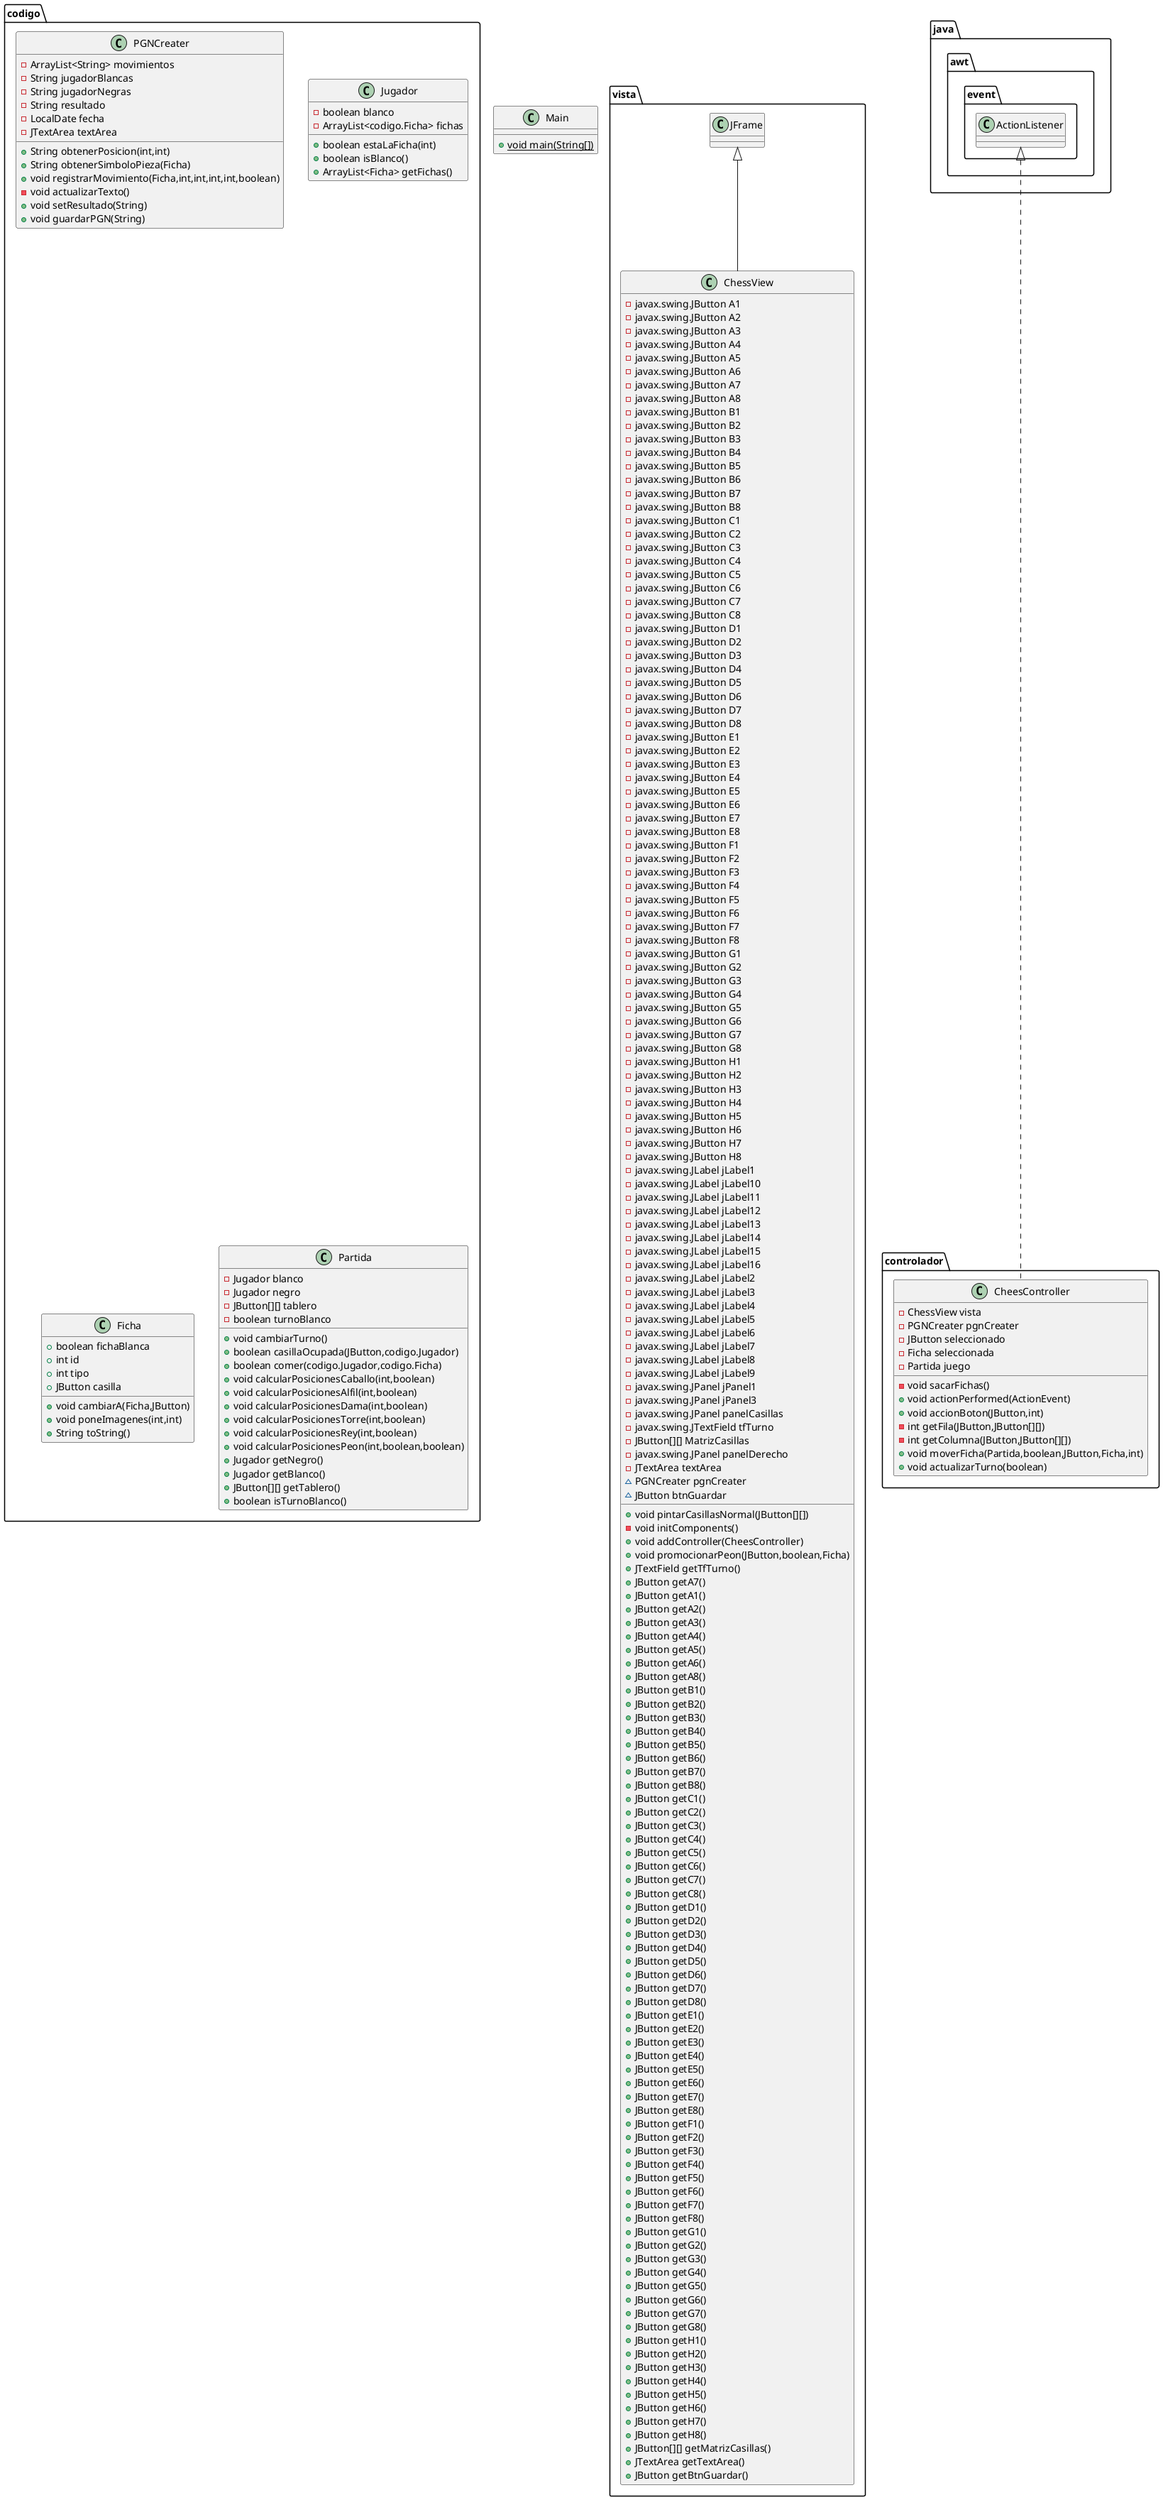 @startuml
class codigo.PGNCreater {
- ArrayList<String> movimientos
- String jugadorBlancas
- String jugadorNegras
- String resultado
- LocalDate fecha
- JTextArea textArea
+ String obtenerPosicion(int,int)
+ String obtenerSimboloPieza(Ficha)
+ void registrarMovimiento(Ficha,int,int,int,int,boolean)
- void actualizarTexto()
+ void setResultado(String)
+ void guardarPGN(String)
}


class codigo.Jugador {
- boolean blanco
- ArrayList<codigo.Ficha> fichas
+ boolean estaLaFicha(int)
+ boolean isBlanco()
+ ArrayList<Ficha> getFichas()
}


class Main {
+ {static} void main(String[])
}

class vista.ChessView {
- javax.swing.JButton A1
- javax.swing.JButton A2
- javax.swing.JButton A3
- javax.swing.JButton A4
- javax.swing.JButton A5
- javax.swing.JButton A6
- javax.swing.JButton A7
- javax.swing.JButton A8
- javax.swing.JButton B1
- javax.swing.JButton B2
- javax.swing.JButton B3
- javax.swing.JButton B4
- javax.swing.JButton B5
- javax.swing.JButton B6
- javax.swing.JButton B7
- javax.swing.JButton B8
- javax.swing.JButton C1
- javax.swing.JButton C2
- javax.swing.JButton C3
- javax.swing.JButton C4
- javax.swing.JButton C5
- javax.swing.JButton C6
- javax.swing.JButton C7
- javax.swing.JButton C8
- javax.swing.JButton D1
- javax.swing.JButton D2
- javax.swing.JButton D3
- javax.swing.JButton D4
- javax.swing.JButton D5
- javax.swing.JButton D6
- javax.swing.JButton D7
- javax.swing.JButton D8
- javax.swing.JButton E1
- javax.swing.JButton E2
- javax.swing.JButton E3
- javax.swing.JButton E4
- javax.swing.JButton E5
- javax.swing.JButton E6
- javax.swing.JButton E7
- javax.swing.JButton E8
- javax.swing.JButton F1
- javax.swing.JButton F2
- javax.swing.JButton F3
- javax.swing.JButton F4
- javax.swing.JButton F5
- javax.swing.JButton F6
- javax.swing.JButton F7
- javax.swing.JButton F8
- javax.swing.JButton G1
- javax.swing.JButton G2
- javax.swing.JButton G3
- javax.swing.JButton G4
- javax.swing.JButton G5
- javax.swing.JButton G6
- javax.swing.JButton G7
- javax.swing.JButton G8
- javax.swing.JButton H1
- javax.swing.JButton H2
- javax.swing.JButton H3
- javax.swing.JButton H4
- javax.swing.JButton H5
- javax.swing.JButton H6
- javax.swing.JButton H7
- javax.swing.JButton H8
- javax.swing.JLabel jLabel1
- javax.swing.JLabel jLabel10
- javax.swing.JLabel jLabel11
- javax.swing.JLabel jLabel12
- javax.swing.JLabel jLabel13
- javax.swing.JLabel jLabel14
- javax.swing.JLabel jLabel15
- javax.swing.JLabel jLabel16
- javax.swing.JLabel jLabel2
- javax.swing.JLabel jLabel3
- javax.swing.JLabel jLabel4
- javax.swing.JLabel jLabel5
- javax.swing.JLabel jLabel6
- javax.swing.JLabel jLabel7
- javax.swing.JLabel jLabel8
- javax.swing.JLabel jLabel9
- javax.swing.JPanel jPanel1
- javax.swing.JPanel jPanel3
- javax.swing.JPanel panelCasillas
- javax.swing.JTextField tfTurno
- JButton[][] MatrizCasillas
- javax.swing.JPanel panelDerecho
- JTextArea textArea
~ PGNCreater pgnCreater
~ JButton btnGuardar
+ void pintarCasillasNormal(JButton[][])
- void initComponents()
+ void addController(CheesController)
+ void promocionarPeon(JButton,boolean,Ficha)
+ JTextField getTfTurno()
+ JButton getA7()
+ JButton getA1()
+ JButton getA2()
+ JButton getA3()
+ JButton getA4()
+ JButton getA5()
+ JButton getA6()
+ JButton getA8()
+ JButton getB1()
+ JButton getB2()
+ JButton getB3()
+ JButton getB4()
+ JButton getB5()
+ JButton getB6()
+ JButton getB7()
+ JButton getB8()
+ JButton getC1()
+ JButton getC2()
+ JButton getC3()
+ JButton getC4()
+ JButton getC5()
+ JButton getC6()
+ JButton getC7()
+ JButton getC8()
+ JButton getD1()
+ JButton getD2()
+ JButton getD3()
+ JButton getD4()
+ JButton getD5()
+ JButton getD6()
+ JButton getD7()
+ JButton getD8()
+ JButton getE1()
+ JButton getE2()
+ JButton getE3()
+ JButton getE4()
+ JButton getE5()
+ JButton getE6()
+ JButton getE7()
+ JButton getE8()
+ JButton getF1()
+ JButton getF2()
+ JButton getF3()
+ JButton getF4()
+ JButton getF5()
+ JButton getF6()
+ JButton getF7()
+ JButton getF8()
+ JButton getG1()
+ JButton getG2()
+ JButton getG3()
+ JButton getG4()
+ JButton getG5()
+ JButton getG6()
+ JButton getG7()
+ JButton getG8()
+ JButton getH1()
+ JButton getH2()
+ JButton getH3()
+ JButton getH4()
+ JButton getH5()
+ JButton getH6()
+ JButton getH7()
+ JButton getH8()
+ JButton[][] getMatrizCasillas()
+ JTextArea getTextArea()
+ JButton getBtnGuardar()
}


class codigo.Ficha {
+ boolean fichaBlanca
+ int id
+ int tipo
+ JButton casilla
+ void cambiarA(Ficha,JButton)
+ void poneImagenes(int,int)
+ String toString()
}


class controlador.CheesController {
- ChessView vista
- PGNCreater pgnCreater
- JButton seleccionado
- Ficha seleccionada
- Partida juego
- void sacarFichas()
+ void actionPerformed(ActionEvent)
+ void accionBoton(JButton,int)
- int getFila(JButton,JButton[][])
- int getColumna(JButton,JButton[][])
+ void moverFicha(Partida,boolean,JButton,Ficha,int)
+ void actualizarTurno(boolean)
}


class codigo.Partida {
- Jugador blanco
- Jugador negro
- JButton[][] tablero
- boolean turnoBlanco
+ void cambiarTurno()
+ boolean casillaOcupada(JButton,codigo.Jugador)
+ boolean comer(codigo.Jugador,codigo.Ficha)
+ void calcularPosicionesCaballo(int,boolean)
+ void calcularPosicionesAlfil(int,boolean)
+ void calcularPosicionesDama(int,boolean)
+ void calcularPosicionesTorre(int,boolean)
+ void calcularPosicionesRey(int,boolean)
+ void calcularPosicionesPeon(int,boolean,boolean)
+ Jugador getNegro()
+ Jugador getBlanco()
+ JButton[][] getTablero()
+ boolean isTurnoBlanco()
}




vista.JFrame <|-- vista.ChessView
java.awt.event.ActionListener <|.. controlador.CheesController
@enduml